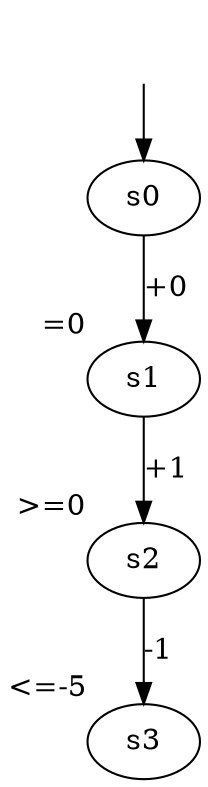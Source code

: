 digraph G {
    s1[xlabel="=0"]
    s2[xlabel=">=0"]
    s3[xlabel="<=-5"]
    si[style=invis]
    si -> s0
    s0 -> s1[label="+0"]
    s1 -> s2[label="+1"]
    s2 -> s3[label="-1"]
}
